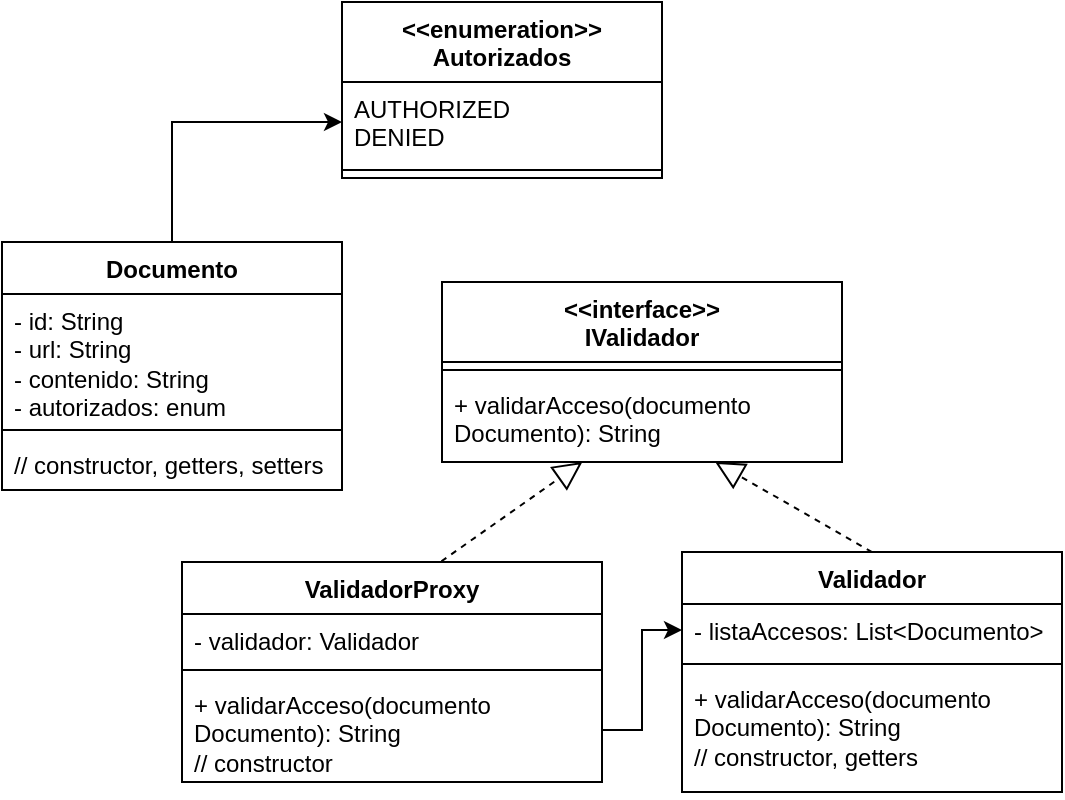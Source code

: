 <mxfile version="24.7.6">
  <diagram name="Página-1" id="w09WhQwb9U_5ZE1sZo-W">
    <mxGraphModel dx="880" dy="482" grid="1" gridSize="10" guides="1" tooltips="1" connect="1" arrows="1" fold="1" page="1" pageScale="1" pageWidth="827" pageHeight="1169" math="0" shadow="0">
      <root>
        <mxCell id="0" />
        <mxCell id="1" parent="0" />
        <mxCell id="TMlYHM5M2Z2kWOFU7TEG-28" value="&lt;div&gt;&amp;lt;&amp;lt;interface&amp;gt;&amp;gt;&lt;/div&gt;IValidador" style="swimlane;fontStyle=1;align=center;verticalAlign=top;childLayout=stackLayout;horizontal=1;startSize=40;horizontalStack=0;resizeParent=1;resizeParentMax=0;resizeLast=0;collapsible=1;marginBottom=0;whiteSpace=wrap;html=1;" vertex="1" parent="1">
          <mxGeometry x="360" y="330" width="200" height="90" as="geometry" />
        </mxCell>
        <mxCell id="TMlYHM5M2Z2kWOFU7TEG-30" value="" style="line;strokeWidth=1;fillColor=none;align=left;verticalAlign=middle;spacingTop=-1;spacingLeft=3;spacingRight=3;rotatable=0;labelPosition=right;points=[];portConstraint=eastwest;strokeColor=inherit;" vertex="1" parent="TMlYHM5M2Z2kWOFU7TEG-28">
          <mxGeometry y="40" width="200" height="8" as="geometry" />
        </mxCell>
        <mxCell id="TMlYHM5M2Z2kWOFU7TEG-31" value="+ validarAcceso(documento Documento): String" style="text;strokeColor=none;fillColor=none;align=left;verticalAlign=top;spacingLeft=4;spacingRight=4;overflow=hidden;rotatable=0;points=[[0,0.5],[1,0.5]];portConstraint=eastwest;whiteSpace=wrap;html=1;" vertex="1" parent="TMlYHM5M2Z2kWOFU7TEG-28">
          <mxGeometry y="48" width="200" height="42" as="geometry" />
        </mxCell>
        <mxCell id="TMlYHM5M2Z2kWOFU7TEG-44" value="" style="endArrow=block;dashed=1;endFill=0;endSize=12;html=1;rounded=0;exitX=0.5;exitY=0;exitDx=0;exitDy=0;" edge="1" parent="1" target="TMlYHM5M2Z2kWOFU7TEG-31">
          <mxGeometry width="160" relative="1" as="geometry">
            <mxPoint x="345" y="480.0" as="sourcePoint" />
            <mxPoint x="600" y="500" as="targetPoint" />
          </mxGeometry>
        </mxCell>
        <mxCell id="TMlYHM5M2Z2kWOFU7TEG-45" value="" style="endArrow=block;dashed=1;endFill=0;endSize=12;html=1;rounded=0;exitX=0.5;exitY=0;exitDx=0;exitDy=0;" edge="1" parent="1" source="TMlYHM5M2Z2kWOFU7TEG-62" target="TMlYHM5M2Z2kWOFU7TEG-31">
          <mxGeometry width="160" relative="1" as="geometry">
            <mxPoint x="575" y="485.0" as="sourcePoint" />
            <mxPoint x="436" y="430" as="targetPoint" />
          </mxGeometry>
        </mxCell>
        <mxCell id="TMlYHM5M2Z2kWOFU7TEG-61" style="edgeStyle=orthogonalEdgeStyle;rounded=0;orthogonalLoop=1;jettySize=auto;html=1;exitX=0.5;exitY=0;exitDx=0;exitDy=0;entryX=0;entryY=0.5;entryDx=0;entryDy=0;" edge="1" parent="1" source="TMlYHM5M2Z2kWOFU7TEG-46" target="TMlYHM5M2Z2kWOFU7TEG-58">
          <mxGeometry relative="1" as="geometry" />
        </mxCell>
        <mxCell id="TMlYHM5M2Z2kWOFU7TEG-46" value="Documento" style="swimlane;fontStyle=1;align=center;verticalAlign=top;childLayout=stackLayout;horizontal=1;startSize=26;horizontalStack=0;resizeParent=1;resizeParentMax=0;resizeLast=0;collapsible=1;marginBottom=0;whiteSpace=wrap;html=1;" vertex="1" parent="1">
          <mxGeometry x="140" y="310" width="170" height="124" as="geometry">
            <mxRectangle x="140" y="310" width="100" height="30" as="alternateBounds" />
          </mxGeometry>
        </mxCell>
        <mxCell id="TMlYHM5M2Z2kWOFU7TEG-47" value="- id: String&lt;div&gt;- url: String&lt;/div&gt;&lt;div&gt;- contenido: String&lt;/div&gt;&lt;div&gt;- autorizados: enum&lt;/div&gt;" style="text;strokeColor=none;fillColor=none;align=left;verticalAlign=top;spacingLeft=4;spacingRight=4;overflow=hidden;rotatable=0;points=[[0,0.5],[1,0.5]];portConstraint=eastwest;whiteSpace=wrap;html=1;" vertex="1" parent="TMlYHM5M2Z2kWOFU7TEG-46">
          <mxGeometry y="26" width="170" height="64" as="geometry" />
        </mxCell>
        <mxCell id="TMlYHM5M2Z2kWOFU7TEG-48" value="" style="line;strokeWidth=1;fillColor=none;align=left;verticalAlign=middle;spacingTop=-1;spacingLeft=3;spacingRight=3;rotatable=0;labelPosition=right;points=[];portConstraint=eastwest;strokeColor=inherit;" vertex="1" parent="TMlYHM5M2Z2kWOFU7TEG-46">
          <mxGeometry y="90" width="170" height="8" as="geometry" />
        </mxCell>
        <mxCell id="TMlYHM5M2Z2kWOFU7TEG-49" value="// constructor, getters, setters" style="text;strokeColor=none;fillColor=none;align=left;verticalAlign=top;spacingLeft=4;spacingRight=4;overflow=hidden;rotatable=0;points=[[0,0.5],[1,0.5]];portConstraint=eastwest;whiteSpace=wrap;html=1;" vertex="1" parent="TMlYHM5M2Z2kWOFU7TEG-46">
          <mxGeometry y="98" width="170" height="26" as="geometry" />
        </mxCell>
        <mxCell id="TMlYHM5M2Z2kWOFU7TEG-52" value="ValidadorProxy" style="swimlane;fontStyle=1;align=center;verticalAlign=top;childLayout=stackLayout;horizontal=1;startSize=26;horizontalStack=0;resizeParent=1;resizeParentMax=0;resizeLast=0;collapsible=1;marginBottom=0;whiteSpace=wrap;html=1;" vertex="1" parent="1">
          <mxGeometry x="230" y="470" width="210" height="110" as="geometry" />
        </mxCell>
        <mxCell id="TMlYHM5M2Z2kWOFU7TEG-53" value="- validador: Validador" style="text;strokeColor=none;fillColor=none;align=left;verticalAlign=top;spacingLeft=4;spacingRight=4;overflow=hidden;rotatable=0;points=[[0,0.5],[1,0.5]];portConstraint=eastwest;whiteSpace=wrap;html=1;" vertex="1" parent="TMlYHM5M2Z2kWOFU7TEG-52">
          <mxGeometry y="26" width="210" height="24" as="geometry" />
        </mxCell>
        <mxCell id="TMlYHM5M2Z2kWOFU7TEG-54" value="" style="line;strokeWidth=1;fillColor=none;align=left;verticalAlign=middle;spacingTop=-1;spacingLeft=3;spacingRight=3;rotatable=0;labelPosition=right;points=[];portConstraint=eastwest;strokeColor=inherit;" vertex="1" parent="TMlYHM5M2Z2kWOFU7TEG-52">
          <mxGeometry y="50" width="210" height="8" as="geometry" />
        </mxCell>
        <mxCell id="TMlYHM5M2Z2kWOFU7TEG-55" value="&lt;div&gt;+ validarAcceso(documento Documento): String&lt;/div&gt;&lt;div&gt;// constructor&lt;/div&gt;" style="text;strokeColor=none;fillColor=none;align=left;verticalAlign=top;spacingLeft=4;spacingRight=4;overflow=hidden;rotatable=0;points=[[0,0.5],[1,0.5]];portConstraint=eastwest;whiteSpace=wrap;html=1;" vertex="1" parent="TMlYHM5M2Z2kWOFU7TEG-52">
          <mxGeometry y="58" width="210" height="52" as="geometry" />
        </mxCell>
        <mxCell id="TMlYHM5M2Z2kWOFU7TEG-57" value="&amp;lt;&amp;lt;enumeration&amp;gt;&amp;gt;&lt;div&gt;Autorizados&lt;/div&gt;" style="swimlane;fontStyle=1;align=center;verticalAlign=top;childLayout=stackLayout;horizontal=1;startSize=40;horizontalStack=0;resizeParent=1;resizeParentMax=0;resizeLast=0;collapsible=1;marginBottom=0;whiteSpace=wrap;html=1;" vertex="1" parent="1">
          <mxGeometry x="310" y="190" width="160" height="88" as="geometry" />
        </mxCell>
        <mxCell id="TMlYHM5M2Z2kWOFU7TEG-58" value="AUTHORIZED&lt;div&gt;DENIED&lt;/div&gt;" style="text;strokeColor=none;fillColor=none;align=left;verticalAlign=top;spacingLeft=4;spacingRight=4;overflow=hidden;rotatable=0;points=[[0,0.5],[1,0.5]];portConstraint=eastwest;whiteSpace=wrap;html=1;" vertex="1" parent="TMlYHM5M2Z2kWOFU7TEG-57">
          <mxGeometry y="40" width="160" height="40" as="geometry" />
        </mxCell>
        <mxCell id="TMlYHM5M2Z2kWOFU7TEG-59" value="" style="line;strokeWidth=1;fillColor=none;align=left;verticalAlign=middle;spacingTop=-1;spacingLeft=3;spacingRight=3;rotatable=0;labelPosition=right;points=[];portConstraint=eastwest;strokeColor=inherit;" vertex="1" parent="TMlYHM5M2Z2kWOFU7TEG-57">
          <mxGeometry y="80" width="160" height="8" as="geometry" />
        </mxCell>
        <mxCell id="TMlYHM5M2Z2kWOFU7TEG-62" value="Validador" style="swimlane;fontStyle=1;align=center;verticalAlign=top;childLayout=stackLayout;horizontal=1;startSize=26;horizontalStack=0;resizeParent=1;resizeParentMax=0;resizeLast=0;collapsible=1;marginBottom=0;whiteSpace=wrap;html=1;" vertex="1" parent="1">
          <mxGeometry x="480" y="465" width="190" height="120" as="geometry" />
        </mxCell>
        <mxCell id="TMlYHM5M2Z2kWOFU7TEG-63" value="- listaAccesos: List&amp;lt;Documento&amp;gt;" style="text;strokeColor=none;fillColor=none;align=left;verticalAlign=top;spacingLeft=4;spacingRight=4;overflow=hidden;rotatable=0;points=[[0,0.5],[1,0.5]];portConstraint=eastwest;whiteSpace=wrap;html=1;" vertex="1" parent="TMlYHM5M2Z2kWOFU7TEG-62">
          <mxGeometry y="26" width="190" height="26" as="geometry" />
        </mxCell>
        <mxCell id="TMlYHM5M2Z2kWOFU7TEG-64" value="" style="line;strokeWidth=1;fillColor=none;align=left;verticalAlign=middle;spacingTop=-1;spacingLeft=3;spacingRight=3;rotatable=0;labelPosition=right;points=[];portConstraint=eastwest;strokeColor=inherit;" vertex="1" parent="TMlYHM5M2Z2kWOFU7TEG-62">
          <mxGeometry y="52" width="190" height="8" as="geometry" />
        </mxCell>
        <mxCell id="TMlYHM5M2Z2kWOFU7TEG-65" value="+ validarAcceso(documento Documento): String&lt;div&gt;// constructor, getters&lt;/div&gt;" style="text;strokeColor=none;fillColor=none;align=left;verticalAlign=top;spacingLeft=4;spacingRight=4;overflow=hidden;rotatable=0;points=[[0,0.5],[1,0.5]];portConstraint=eastwest;whiteSpace=wrap;html=1;" vertex="1" parent="TMlYHM5M2Z2kWOFU7TEG-62">
          <mxGeometry y="60" width="190" height="60" as="geometry" />
        </mxCell>
        <mxCell id="TMlYHM5M2Z2kWOFU7TEG-67" style="edgeStyle=orthogonalEdgeStyle;rounded=0;orthogonalLoop=1;jettySize=auto;html=1;exitX=1;exitY=0.5;exitDx=0;exitDy=0;entryX=0;entryY=0.5;entryDx=0;entryDy=0;" edge="1" parent="1" source="TMlYHM5M2Z2kWOFU7TEG-55" target="TMlYHM5M2Z2kWOFU7TEG-63">
          <mxGeometry relative="1" as="geometry" />
        </mxCell>
      </root>
    </mxGraphModel>
  </diagram>
</mxfile>
